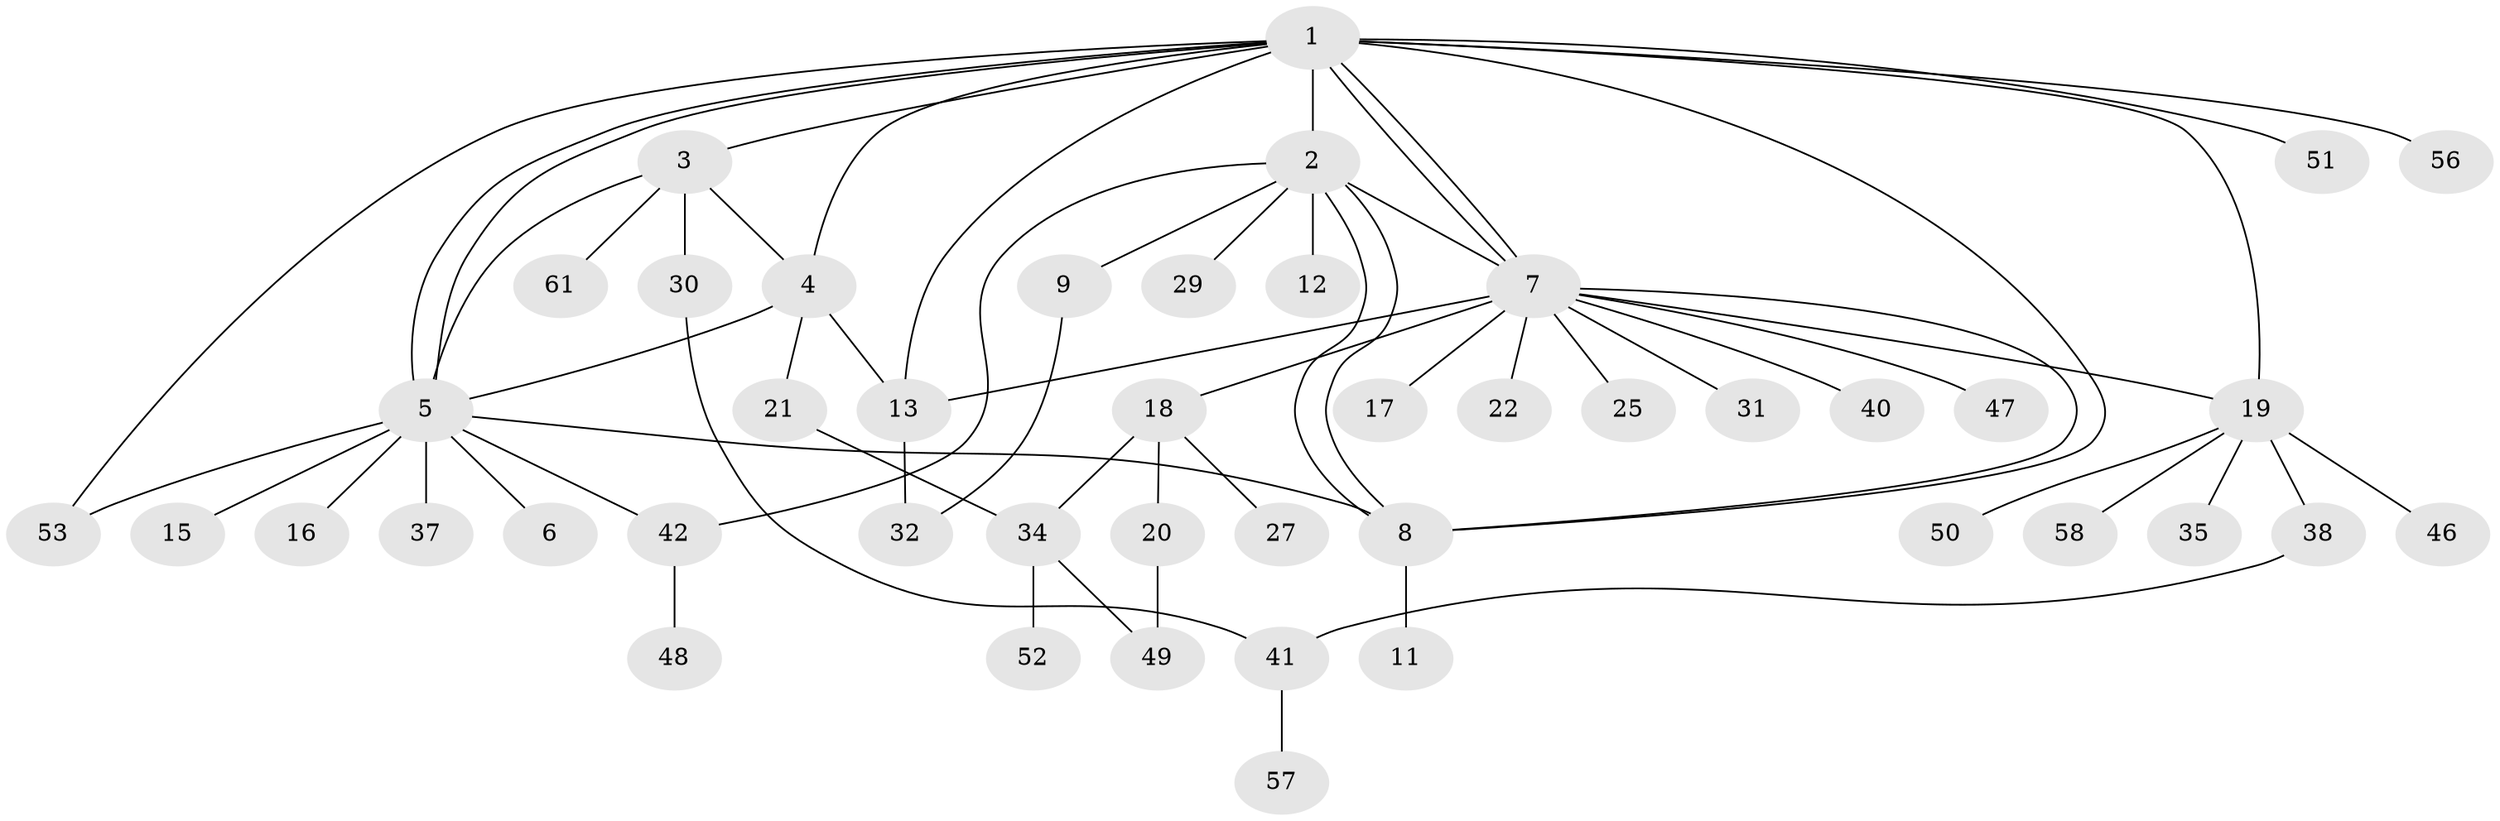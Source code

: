 // Generated by graph-tools (version 1.1) at 2025/23/03/03/25 07:23:55]
// undirected, 45 vertices, 63 edges
graph export_dot {
graph [start="1"]
  node [color=gray90,style=filled];
  1 [super="+28"];
  2 [super="+10"];
  3 [super="+60"];
  4 [super="+26"];
  5 [super="+36"];
  6;
  7 [super="+14"];
  8;
  9 [super="+23"];
  11;
  12 [super="+62"];
  13 [super="+45"];
  15;
  16;
  17;
  18 [super="+44"];
  19 [super="+33"];
  20 [super="+24"];
  21 [super="+55"];
  22 [super="+39"];
  25;
  27;
  29 [super="+59"];
  30 [super="+63"];
  31;
  32;
  34 [super="+43"];
  35;
  37;
  38;
  40;
  41 [super="+54"];
  42;
  46;
  47;
  48;
  49;
  50;
  51;
  52;
  53;
  56;
  57;
  58;
  61;
  1 -- 2 [weight=2];
  1 -- 3;
  1 -- 4;
  1 -- 5;
  1 -- 5;
  1 -- 7;
  1 -- 7;
  1 -- 8;
  1 -- 19;
  1 -- 53;
  1 -- 56;
  1 -- 51;
  1 -- 13 [weight=2];
  2 -- 7 [weight=2];
  2 -- 8;
  2 -- 8;
  2 -- 9;
  2 -- 12;
  2 -- 29;
  2 -- 42;
  3 -- 5;
  3 -- 30;
  3 -- 4;
  3 -- 61;
  4 -- 13;
  4 -- 21;
  4 -- 5;
  5 -- 6;
  5 -- 8;
  5 -- 15;
  5 -- 16;
  5 -- 37;
  5 -- 42;
  5 -- 53;
  7 -- 8;
  7 -- 13 [weight=2];
  7 -- 17;
  7 -- 18;
  7 -- 19;
  7 -- 22;
  7 -- 25;
  7 -- 40;
  7 -- 47;
  7 -- 31;
  8 -- 11;
  9 -- 32;
  13 -- 32;
  18 -- 20;
  18 -- 27;
  18 -- 34 [weight=2];
  19 -- 35;
  19 -- 38;
  19 -- 50;
  19 -- 58;
  19 -- 46;
  20 -- 49;
  21 -- 34;
  30 -- 41;
  34 -- 49;
  34 -- 52;
  38 -- 41;
  41 -- 57;
  42 -- 48;
}
